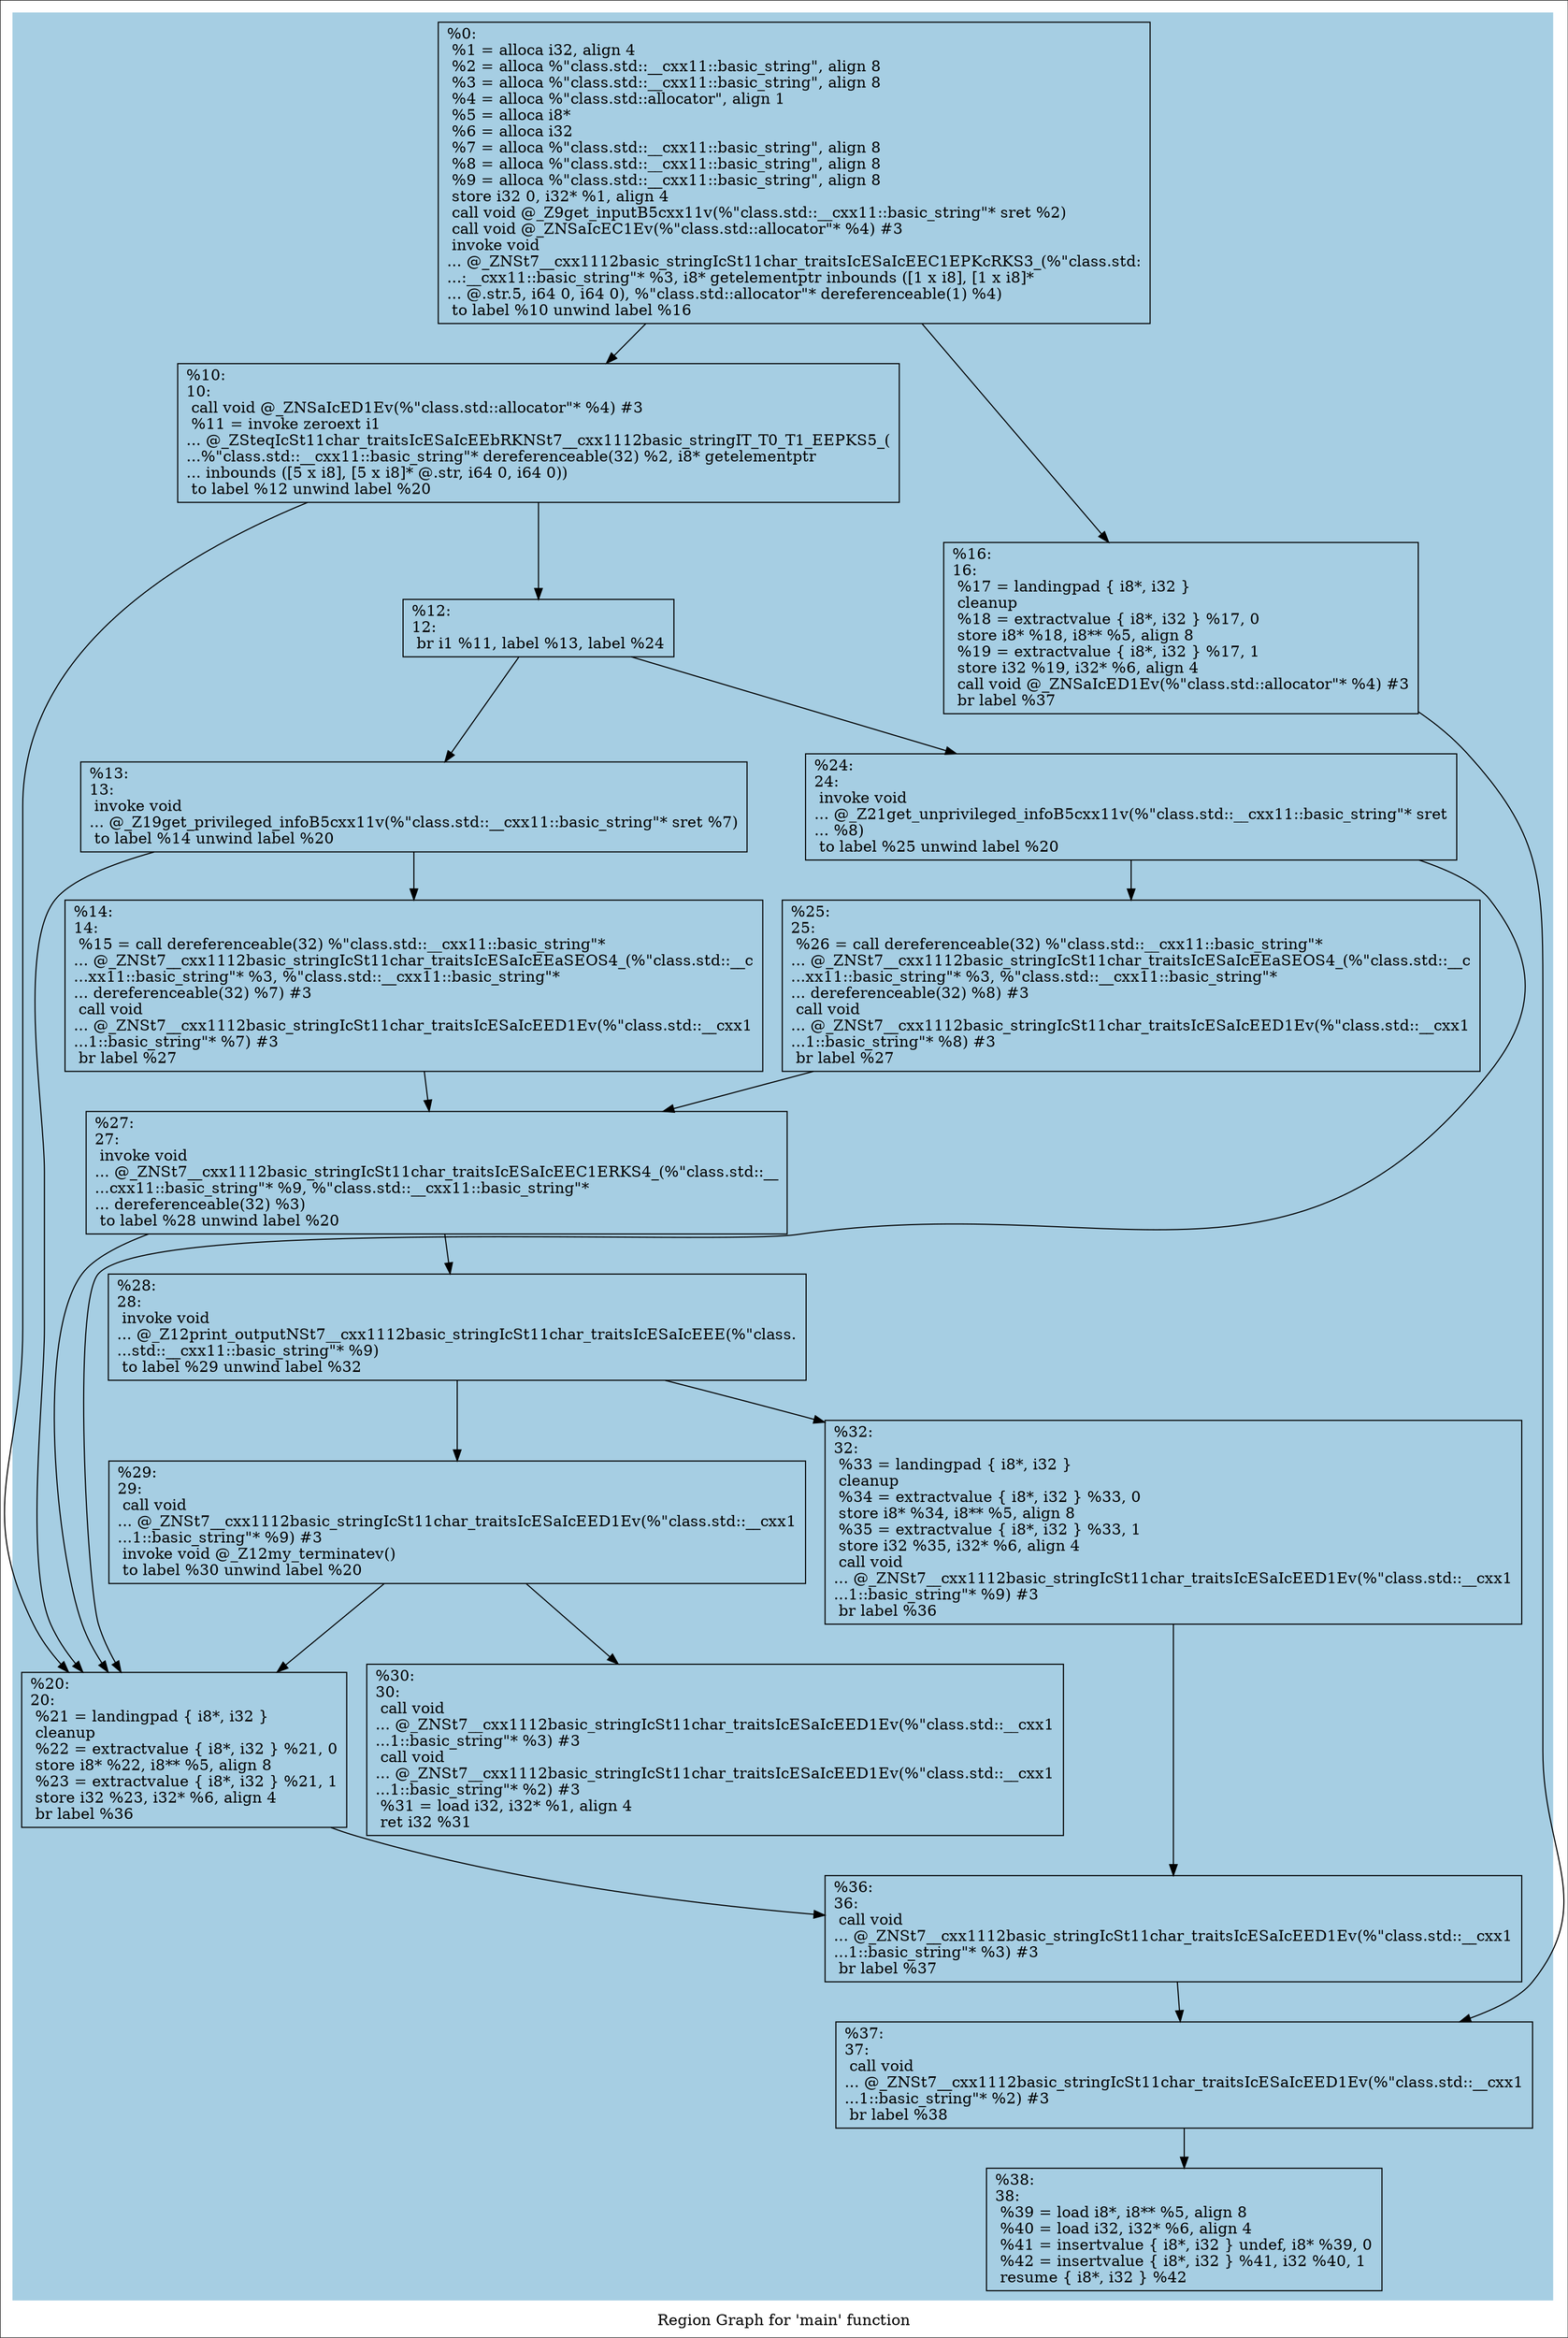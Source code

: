 digraph "Region Graph for 'main' function" {
	label="Region Graph for 'main' function";

	Node0x148aba0 [shape=record,label="{%0:\l  %1 = alloca i32, align 4\l  %2 = alloca %\"class.std::__cxx11::basic_string\", align 8\l  %3 = alloca %\"class.std::__cxx11::basic_string\", align 8\l  %4 = alloca %\"class.std::allocator\", align 1\l  %5 = alloca i8*\l  %6 = alloca i32\l  %7 = alloca %\"class.std::__cxx11::basic_string\", align 8\l  %8 = alloca %\"class.std::__cxx11::basic_string\", align 8\l  %9 = alloca %\"class.std::__cxx11::basic_string\", align 8\l  store i32 0, i32* %1, align 4\l  call void @_Z9get_inputB5cxx11v(%\"class.std::__cxx11::basic_string\"* sret %2)\l  call void @_ZNSaIcEC1Ev(%\"class.std::allocator\"* %4) #3\l  invoke void\l... @_ZNSt7__cxx1112basic_stringIcSt11char_traitsIcESaIcEEC1EPKcRKS3_(%\"class.std:\l...:__cxx11::basic_string\"* %3, i8* getelementptr inbounds ([1 x i8], [1 x i8]*\l... @.str.5, i64 0, i64 0), %\"class.std::allocator\"* dereferenceable(1) %4)\l          to label %10 unwind label %16\l}"];
	Node0x148aba0 -> Node0x148b710;
	Node0x148aba0 -> Node0x148be80;
	Node0x148b710 [shape=record,label="{%10:\l10:                                               \l  call void @_ZNSaIcED1Ev(%\"class.std::allocator\"* %4) #3\l  %11 = invoke zeroext i1\l... @_ZSteqIcSt11char_traitsIcESaIcEEbRKNSt7__cxx1112basic_stringIT_T0_T1_EEPKS5_(\l...%\"class.std::__cxx11::basic_string\"* dereferenceable(32) %2, i8* getelementptr\l... inbounds ([5 x i8], [5 x i8]* @.str, i64 0, i64 0))\l          to label %12 unwind label %20\l}"];
	Node0x148b710 -> Node0x148bee0;
	Node0x148b710 -> Node0x148c5d0;
	Node0x148bee0 [shape=record,label="{%12:\l12:                                               \l  br i1 %11, label %13, label %24\l}"];
	Node0x148bee0 -> Node0x148c630;
	Node0x148bee0 -> Node0x148c7e0;
	Node0x148c630 [shape=record,label="{%13:\l13:                                               \l  invoke void\l... @_Z19get_privileged_infoB5cxx11v(%\"class.std::__cxx11::basic_string\"* sret %7)\l          to label %14 unwind label %20\l}"];
	Node0x148c630 -> Node0x148c840;
	Node0x148c630 -> Node0x148c5d0;
	Node0x148c840 [shape=record,label="{%14:\l14:                                               \l  %15 = call dereferenceable(32) %\"class.std::__cxx11::basic_string\"*\l... @_ZNSt7__cxx1112basic_stringIcSt11char_traitsIcESaIcEEaSEOS4_(%\"class.std::__c\l...xx11::basic_string\"* %3, %\"class.std::__cxx11::basic_string\"*\l... dereferenceable(32) %7) #3\l  call void\l... @_ZNSt7__cxx1112basic_stringIcSt11char_traitsIcESaIcEED1Ev(%\"class.std::__cxx1\l...1::basic_string\"* %7) #3\l  br label %27\l}"];
	Node0x148c840 -> Node0x148c860;
	Node0x148c860 [shape=record,label="{%27:\l27:                                               \l  invoke void\l... @_ZNSt7__cxx1112basic_stringIcSt11char_traitsIcESaIcEEC1ERKS4_(%\"class.std::__\l...cxx11::basic_string\"* %9, %\"class.std::__cxx11::basic_string\"*\l... dereferenceable(32) %3)\l          to label %28 unwind label %20\l}"];
	Node0x148c860 -> Node0x148c880;
	Node0x148c860 -> Node0x148c5d0;
	Node0x148c880 [shape=record,label="{%28:\l28:                                               \l  invoke void\l... @_Z12print_outputNSt7__cxx1112basic_stringIcSt11char_traitsIcESaIcEEE(%\"class.\l...std::__cxx11::basic_string\"* %9)\l          to label %29 unwind label %32\l}"];
	Node0x148c880 -> Node0x148c8a0;
	Node0x148c880 -> Node0x148f0f0;
	Node0x148c8a0 [shape=record,label="{%29:\l29:                                               \l  call void\l... @_ZNSt7__cxx1112basic_stringIcSt11char_traitsIcESaIcEED1Ev(%\"class.std::__cxx1\l...1::basic_string\"* %9) #3\l  invoke void @_Z12my_terminatev()\l          to label %30 unwind label %20\l}"];
	Node0x148c8a0 -> Node0x148f150;
	Node0x148c8a0 -> Node0x148c5d0;
	Node0x148f150 [shape=record,label="{%30:\l30:                                               \l  call void\l... @_ZNSt7__cxx1112basic_stringIcSt11char_traitsIcESaIcEED1Ev(%\"class.std::__cxx1\l...1::basic_string\"* %3) #3\l  call void\l... @_ZNSt7__cxx1112basic_stringIcSt11char_traitsIcESaIcEED1Ev(%\"class.std::__cxx1\l...1::basic_string\"* %2) #3\l  %31 = load i32, i32* %1, align 4\l  ret i32 %31\l}"];
	Node0x148c5d0 [shape=record,label="{%20:\l20:                                               \l  %21 = landingpad \{ i8*, i32 \}\l          cleanup\l  %22 = extractvalue \{ i8*, i32 \} %21, 0\l  store i8* %22, i8** %5, align 8\l  %23 = extractvalue \{ i8*, i32 \} %21, 1\l  store i32 %23, i32* %6, align 4\l  br label %36\l}"];
	Node0x148c5d0 -> Node0x148f850;
	Node0x148f850 [shape=record,label="{%36:\l36:                                               \l  call void\l... @_ZNSt7__cxx1112basic_stringIcSt11char_traitsIcESaIcEED1Ev(%\"class.std::__cxx1\l...1::basic_string\"* %3) #3\l  br label %37\l}"];
	Node0x148f850 -> Node0x148f9e0;
	Node0x148f9e0 [shape=record,label="{%37:\l37:                                               \l  call void\l... @_ZNSt7__cxx1112basic_stringIcSt11char_traitsIcESaIcEED1Ev(%\"class.std::__cxx1\l...1::basic_string\"* %2) #3\l  br label %38\l}"];
	Node0x148f9e0 -> Node0x148fa40;
	Node0x148fa40 [shape=record,label="{%38:\l38:                                               \l  %39 = load i8*, i8** %5, align 8\l  %40 = load i32, i32* %6, align 4\l  %41 = insertvalue \{ i8*, i32 \} undef, i8* %39, 0\l  %42 = insertvalue \{ i8*, i32 \} %41, i32 %40, 1\l  resume \{ i8*, i32 \} %42\l}"];
	Node0x148f0f0 [shape=record,label="{%32:\l32:                                               \l  %33 = landingpad \{ i8*, i32 \}\l          cleanup\l  %34 = extractvalue \{ i8*, i32 \} %33, 0\l  store i8* %34, i8** %5, align 8\l  %35 = extractvalue \{ i8*, i32 \} %33, 1\l  store i32 %35, i32* %6, align 4\l  call void\l... @_ZNSt7__cxx1112basic_stringIcSt11char_traitsIcESaIcEED1Ev(%\"class.std::__cxx1\l...1::basic_string\"* %9) #3\l  br label %36\l}"];
	Node0x148f0f0 -> Node0x148f850;
	Node0x148c7e0 [shape=record,label="{%24:\l24:                                               \l  invoke void\l... @_Z21get_unprivileged_infoB5cxx11v(%\"class.std::__cxx11::basic_string\"* sret\l... %8)\l          to label %25 unwind label %20\l}"];
	Node0x148c7e0 -> Node0x148faa0;
	Node0x148c7e0 -> Node0x148c5d0;
	Node0x148faa0 [shape=record,label="{%25:\l25:                                               \l  %26 = call dereferenceable(32) %\"class.std::__cxx11::basic_string\"*\l... @_ZNSt7__cxx1112basic_stringIcSt11char_traitsIcESaIcEEaSEOS4_(%\"class.std::__c\l...xx11::basic_string\"* %3, %\"class.std::__cxx11::basic_string\"*\l... dereferenceable(32) %8) #3\l  call void\l... @_ZNSt7__cxx1112basic_stringIcSt11char_traitsIcESaIcEED1Ev(%\"class.std::__cxx1\l...1::basic_string\"* %8) #3\l  br label %27\l}"];
	Node0x148faa0 -> Node0x148c860;
	Node0x148be80 [shape=record,label="{%16:\l16:                                               \l  %17 = landingpad \{ i8*, i32 \}\l          cleanup\l  %18 = extractvalue \{ i8*, i32 \} %17, 0\l  store i8* %18, i8** %5, align 8\l  %19 = extractvalue \{ i8*, i32 \} %17, 1\l  store i32 %19, i32* %6, align 4\l  call void @_ZNSaIcED1Ev(%\"class.std::allocator\"* %4) #3\l  br label %37\l}"];
	Node0x148be80 -> Node0x148f9e0;
	colorscheme = "paired12"
        subgraph cluster_0x142f700 {
          label = "";
          style = filled;
          color = 1
          Node0x148aba0;
          Node0x148b710;
          Node0x148bee0;
          Node0x148c630;
          Node0x148c840;
          Node0x148c860;
          Node0x148c880;
          Node0x148c8a0;
          Node0x148f150;
          Node0x148c5d0;
          Node0x148f850;
          Node0x148f9e0;
          Node0x148fa40;
          Node0x148f0f0;
          Node0x148c7e0;
          Node0x148faa0;
          Node0x148be80;
        }
}
